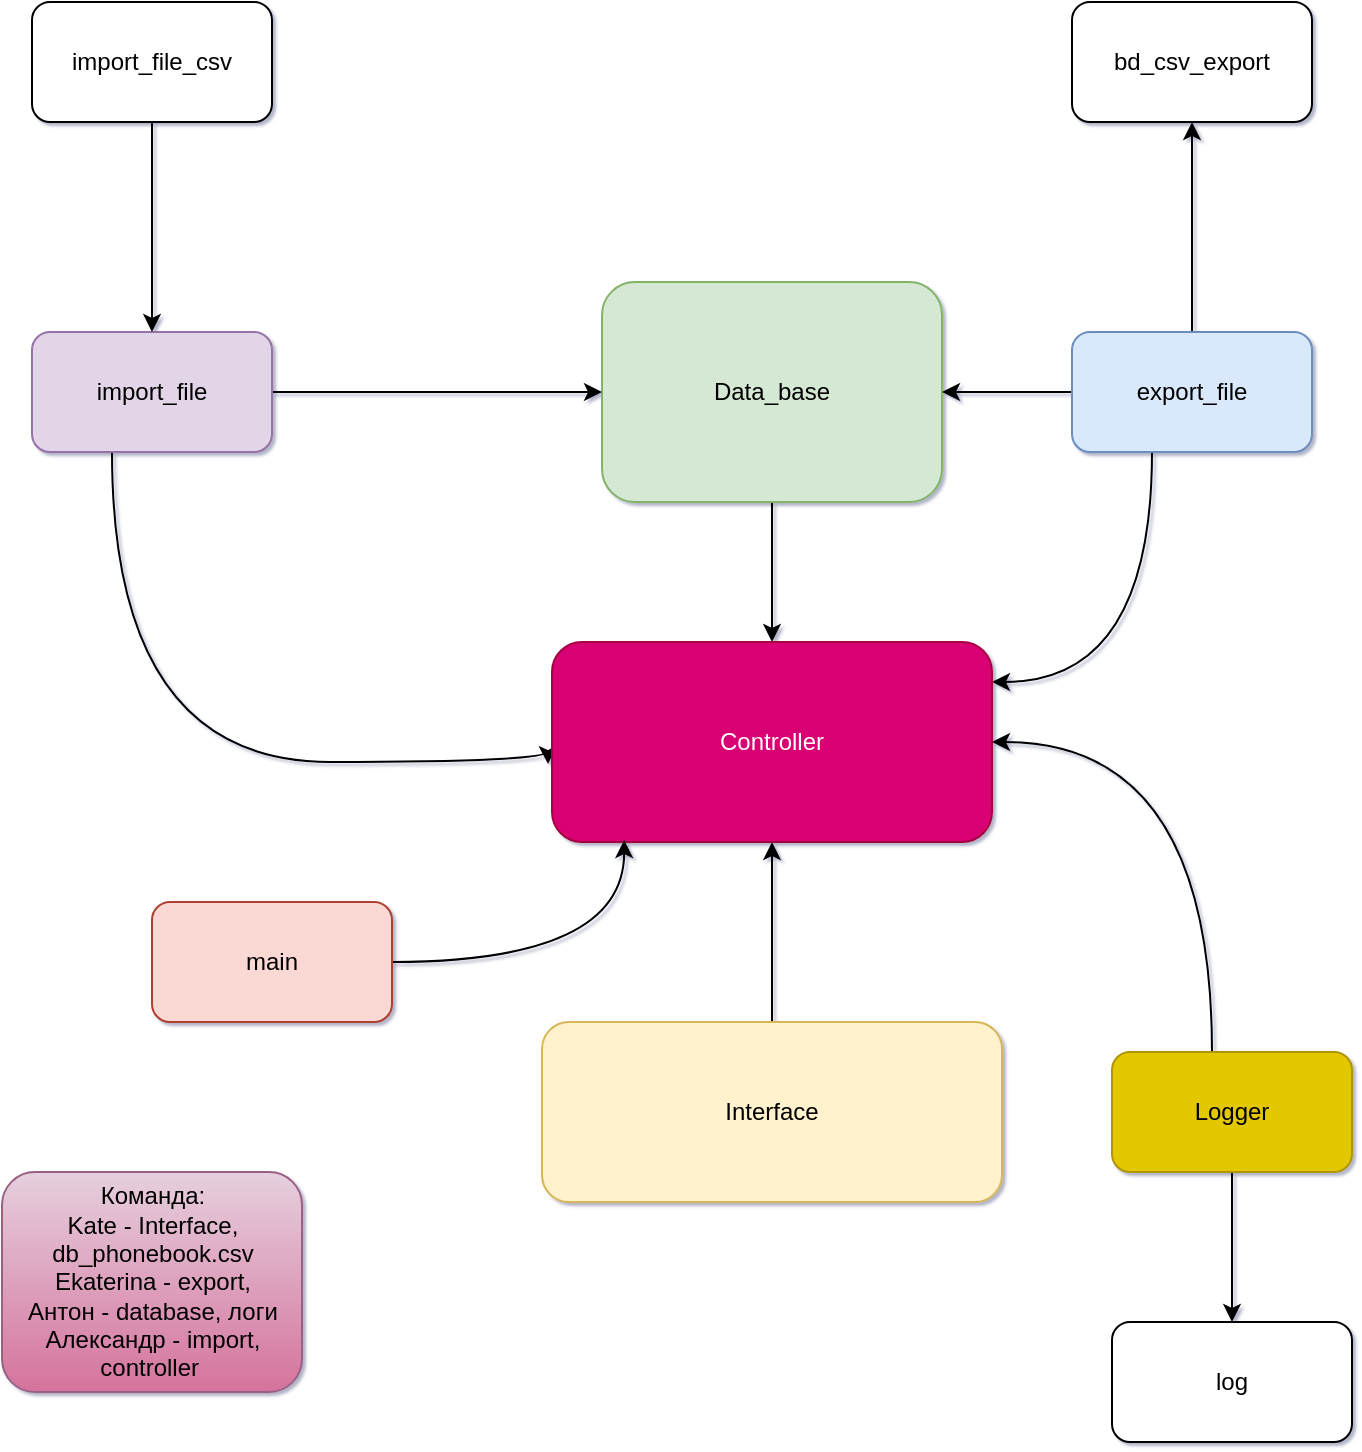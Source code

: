 <mxfile version="20.6.2" type="device"><diagram id="tDxviwjHvYQMaXuUWM_c" name="Страница 1"><mxGraphModel dx="1217" dy="824" grid="1" gridSize="10" guides="1" tooltips="1" connect="1" arrows="1" fold="1" page="1" pageScale="1" pageWidth="827" pageHeight="1169" math="0" shadow="1"><root><mxCell id="0"/><mxCell id="1" parent="0"/><mxCell id="8AkdbSdntKmzADZlkG01-13" style="edgeStyle=orthogonalEdgeStyle;rounded=1;orthogonalLoop=1;jettySize=auto;html=1;entryX=0.5;entryY=1;entryDx=0;entryDy=0;curved=1;" parent="1" source="8AkdbSdntKmzADZlkG01-1" target="8AkdbSdntKmzADZlkG01-11" edge="1"><mxGeometry relative="1" as="geometry"/></mxCell><mxCell id="8AkdbSdntKmzADZlkG01-1" value="Interface" style="rounded=1;whiteSpace=wrap;html=1;fillColor=#fff2cc;strokeColor=#d6b656;" parent="1" vertex="1"><mxGeometry x="325" y="620" width="230" height="90" as="geometry"/></mxCell><mxCell id="8AkdbSdntKmzADZlkG01-16" style="edgeStyle=orthogonalEdgeStyle;rounded=1;orthogonalLoop=1;jettySize=auto;html=1;curved=1;" parent="1" source="8AkdbSdntKmzADZlkG01-2" target="8AkdbSdntKmzADZlkG01-11" edge="1"><mxGeometry relative="1" as="geometry"/></mxCell><mxCell id="8AkdbSdntKmzADZlkG01-2" value="Data_base" style="rounded=1;whiteSpace=wrap;html=1;fillColor=#d5e8d4;strokeColor=#82b366;" parent="1" vertex="1"><mxGeometry x="355" y="250" width="170" height="110" as="geometry"/></mxCell><mxCell id="8AkdbSdntKmzADZlkG01-4" style="edgeStyle=orthogonalEdgeStyle;rounded=1;orthogonalLoop=1;jettySize=auto;html=1;entryX=0;entryY=0.5;entryDx=0;entryDy=0;curved=1;" parent="1" source="8AkdbSdntKmzADZlkG01-3" target="8AkdbSdntKmzADZlkG01-2" edge="1"><mxGeometry relative="1" as="geometry"/></mxCell><mxCell id="8AkdbSdntKmzADZlkG01-22" style="edgeStyle=orthogonalEdgeStyle;rounded=1;orthogonalLoop=1;jettySize=auto;html=1;entryX=-0.009;entryY=0.61;entryDx=0;entryDy=0;entryPerimeter=0;curved=1;" parent="1" source="8AkdbSdntKmzADZlkG01-3" target="8AkdbSdntKmzADZlkG01-11" edge="1"><mxGeometry relative="1" as="geometry"><Array as="points"><mxPoint x="110" y="490"/></Array></mxGeometry></mxCell><mxCell id="8AkdbSdntKmzADZlkG01-3" value="import_file" style="rounded=1;whiteSpace=wrap;html=1;fillColor=#e1d5e7;strokeColor=#9673a6;" parent="1" vertex="1"><mxGeometry x="70" y="275" width="120" height="60" as="geometry"/></mxCell><mxCell id="8AkdbSdntKmzADZlkG01-6" style="edgeStyle=orthogonalEdgeStyle;rounded=1;orthogonalLoop=1;jettySize=auto;html=1;entryX=0.5;entryY=0;entryDx=0;entryDy=0;curved=1;" parent="1" source="8AkdbSdntKmzADZlkG01-5" target="8AkdbSdntKmzADZlkG01-3" edge="1"><mxGeometry relative="1" as="geometry"/></mxCell><mxCell id="8AkdbSdntKmzADZlkG01-5" value="import_file_csv" style="rounded=1;whiteSpace=wrap;html=1;" parent="1" vertex="1"><mxGeometry x="70" y="110" width="120" height="60" as="geometry"/></mxCell><mxCell id="8AkdbSdntKmzADZlkG01-10" value="" style="edgeStyle=orthogonalEdgeStyle;rounded=1;orthogonalLoop=1;jettySize=auto;html=1;curved=1;" parent="1" source="8AkdbSdntKmzADZlkG01-7" target="8AkdbSdntKmzADZlkG01-9" edge="1"><mxGeometry relative="1" as="geometry"/></mxCell><mxCell id="8AkdbSdntKmzADZlkG01-19" style="edgeStyle=orthogonalEdgeStyle;rounded=1;orthogonalLoop=1;jettySize=auto;html=1;curved=1;" parent="1" source="8AkdbSdntKmzADZlkG01-7" target="8AkdbSdntKmzADZlkG01-11" edge="1"><mxGeometry relative="1" as="geometry"><mxPoint x="550" y="450" as="targetPoint"/><Array as="points"><mxPoint x="630" y="450"/></Array></mxGeometry></mxCell><mxCell id="KkjMXQEF1Yvdn29FVvJC-1" style="edgeStyle=orthogonalEdgeStyle;rounded=1;orthogonalLoop=1;jettySize=auto;html=1;curved=1;" edge="1" parent="1" source="8AkdbSdntKmzADZlkG01-7" target="8AkdbSdntKmzADZlkG01-2"><mxGeometry relative="1" as="geometry"/></mxCell><mxCell id="8AkdbSdntKmzADZlkG01-7" value="export_file" style="rounded=1;whiteSpace=wrap;html=1;fillColor=#dae8fc;strokeColor=#6c8ebf;" parent="1" vertex="1"><mxGeometry x="590" y="275" width="120" height="60" as="geometry"/></mxCell><mxCell id="8AkdbSdntKmzADZlkG01-9" value="bd_csv_export" style="rounded=1;whiteSpace=wrap;html=1;" parent="1" vertex="1"><mxGeometry x="590" y="110" width="120" height="60" as="geometry"/></mxCell><mxCell id="8AkdbSdntKmzADZlkG01-11" value="Controller" style="rounded=1;whiteSpace=wrap;html=1;fillColor=#d80073;strokeColor=#A50040;fontColor=#ffffff;" parent="1" vertex="1"><mxGeometry x="330" y="430" width="220" height="100" as="geometry"/></mxCell><mxCell id="8AkdbSdntKmzADZlkG01-17" style="edgeStyle=orthogonalEdgeStyle;rounded=1;orthogonalLoop=1;jettySize=auto;html=1;curved=1;" parent="1" source="8AkdbSdntKmzADZlkG01-14" edge="1"><mxGeometry relative="1" as="geometry"><mxPoint x="550" y="480" as="targetPoint"/><Array as="points"><mxPoint x="660" y="480"/></Array></mxGeometry></mxCell><mxCell id="8AkdbSdntKmzADZlkG01-21" style="edgeStyle=orthogonalEdgeStyle;rounded=1;orthogonalLoop=1;jettySize=auto;html=1;curved=1;" parent="1" source="8AkdbSdntKmzADZlkG01-14" target="8AkdbSdntKmzADZlkG01-20" edge="1"><mxGeometry relative="1" as="geometry"/></mxCell><mxCell id="8AkdbSdntKmzADZlkG01-14" value="Logger" style="rounded=1;whiteSpace=wrap;html=1;fillColor=#e3c800;fontColor=#000000;strokeColor=#B09500;" parent="1" vertex="1"><mxGeometry x="610" y="635" width="120" height="60" as="geometry"/></mxCell><mxCell id="8AkdbSdntKmzADZlkG01-20" value="log" style="rounded=1;whiteSpace=wrap;html=1;" parent="1" vertex="1"><mxGeometry x="610" y="770" width="120" height="60" as="geometry"/></mxCell><mxCell id="8AkdbSdntKmzADZlkG01-25" style="edgeStyle=orthogonalEdgeStyle;rounded=1;orthogonalLoop=1;jettySize=auto;html=1;entryX=0.164;entryY=0.99;entryDx=0;entryDy=0;entryPerimeter=0;curved=1;" parent="1" source="8AkdbSdntKmzADZlkG01-23" target="8AkdbSdntKmzADZlkG01-11" edge="1"><mxGeometry relative="1" as="geometry"/></mxCell><mxCell id="8AkdbSdntKmzADZlkG01-23" value="main" style="rounded=1;whiteSpace=wrap;html=1;fillColor=#fad9d5;strokeColor=#ae4132;" parent="1" vertex="1"><mxGeometry x="130" y="560" width="120" height="60" as="geometry"/></mxCell><mxCell id="8AkdbSdntKmzADZlkG01-26" value="Команда:&lt;br&gt;Kate - Interface,&lt;br&gt;db_phonebook.csv&lt;br&gt;Ekaterina - export,&lt;br&gt;Антон - database, логи&lt;br&gt;Александр - import, &lt;br&gt;controller&amp;nbsp;" style="text;html=1;align=center;verticalAlign=middle;resizable=0;points=[];autosize=1;strokeColor=#996185;fillColor=#e6d0de;gradientColor=#d5739d;rounded=1;rotation=0;" parent="1" vertex="1"><mxGeometry x="55" y="695" width="150" height="110" as="geometry"/></mxCell></root></mxGraphModel></diagram></mxfile>